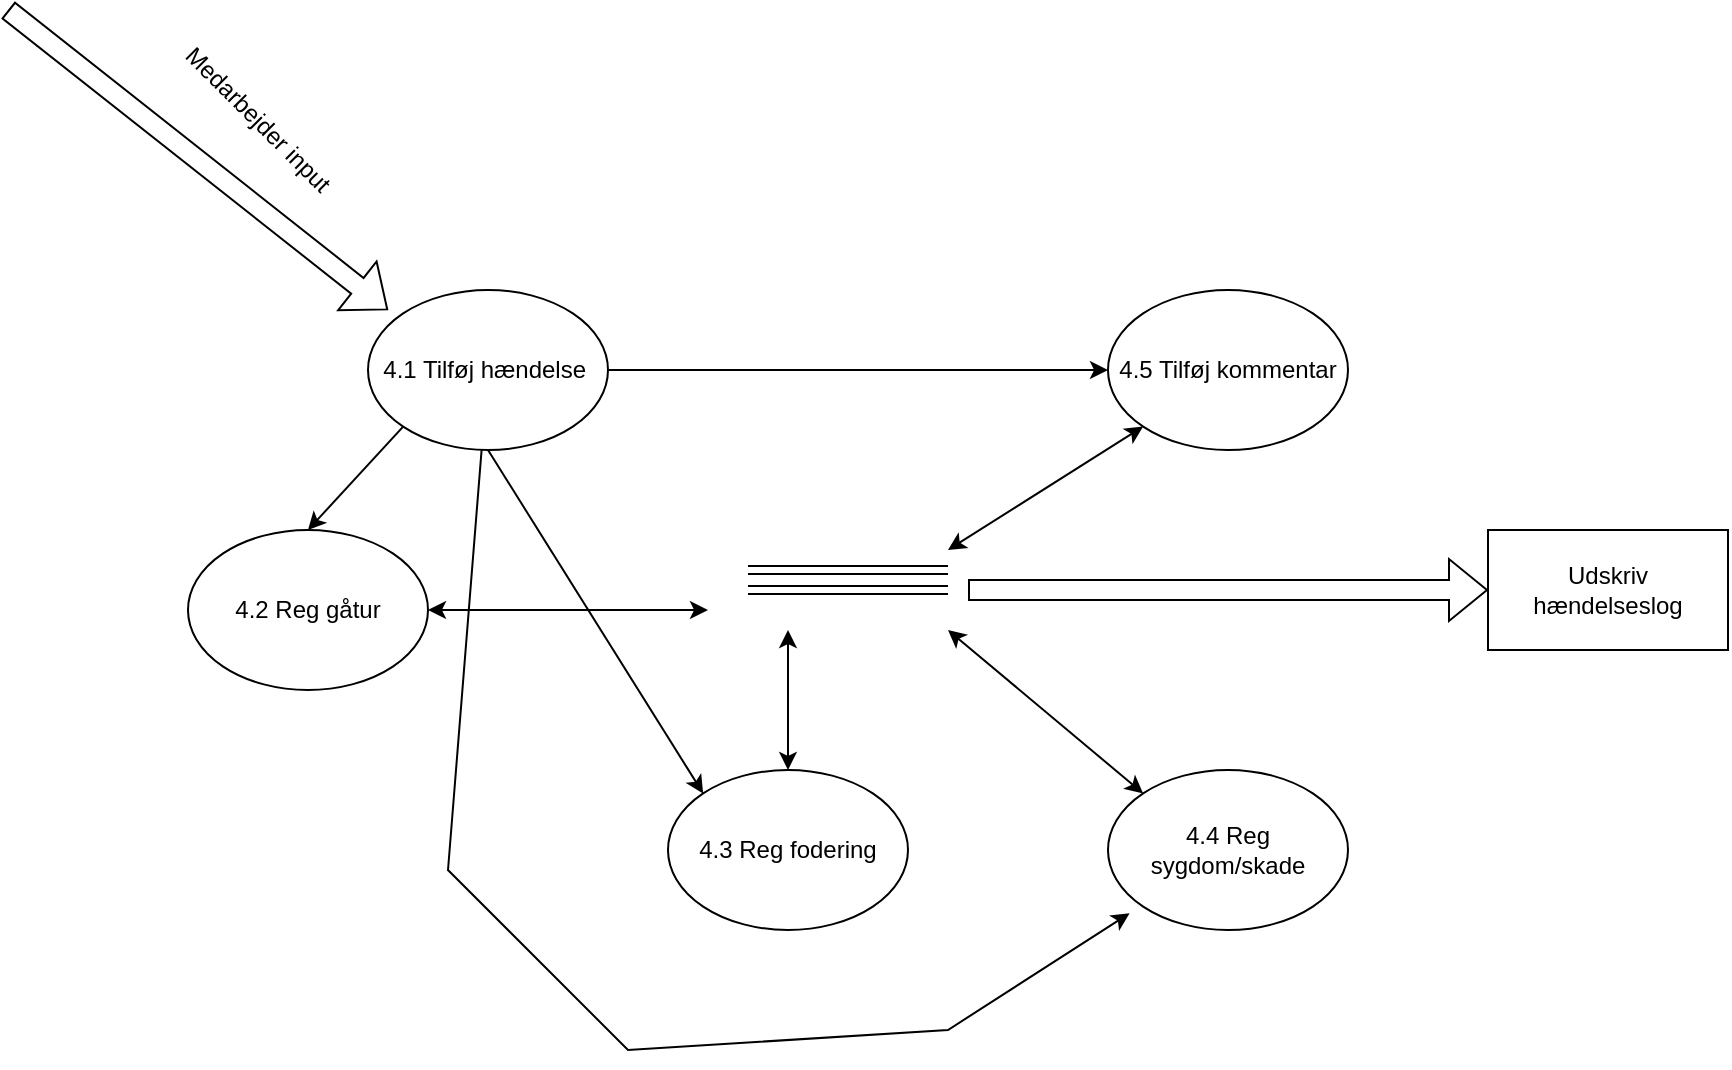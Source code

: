 <mxfile version="24.7.8">
  <diagram name="Side-1" id="-W2MSEmzDMcRjpbInQh2">
    <mxGraphModel dx="1050" dy="621" grid="1" gridSize="10" guides="1" tooltips="1" connect="1" arrows="1" fold="1" page="1" pageScale="1" pageWidth="827" pageHeight="1169" math="0" shadow="0">
      <root>
        <mxCell id="0" />
        <mxCell id="1" parent="0" />
        <mxCell id="xtGVYkkAgxkEw-OWbNdQ-1" value="4.1 Tilføj hændelse&amp;nbsp;" style="ellipse;whiteSpace=wrap;html=1;" vertex="1" parent="1">
          <mxGeometry x="190" y="150" width="120" height="80" as="geometry" />
        </mxCell>
        <mxCell id="xtGVYkkAgxkEw-OWbNdQ-2" value="" style="shape=flexArrow;endArrow=classic;html=1;rounded=0;" edge="1" parent="1">
          <mxGeometry width="50" height="50" relative="1" as="geometry">
            <mxPoint x="10" y="10" as="sourcePoint" />
            <mxPoint x="200" y="160" as="targetPoint" />
          </mxGeometry>
        </mxCell>
        <mxCell id="xtGVYkkAgxkEw-OWbNdQ-3" value="Medarbejder input" style="text;html=1;align=center;verticalAlign=middle;whiteSpace=wrap;rounded=0;rotation=45;" vertex="1" parent="1">
          <mxGeometry x="80" y="50" width="110" height="30" as="geometry" />
        </mxCell>
        <mxCell id="xtGVYkkAgxkEw-OWbNdQ-4" value="4.2 Reg gåtur" style="ellipse;whiteSpace=wrap;html=1;" vertex="1" parent="1">
          <mxGeometry x="100" y="270" width="120" height="80" as="geometry" />
        </mxCell>
        <mxCell id="xtGVYkkAgxkEw-OWbNdQ-5" value="4.3 Reg fodering" style="ellipse;whiteSpace=wrap;html=1;" vertex="1" parent="1">
          <mxGeometry x="340" y="390" width="120" height="80" as="geometry" />
        </mxCell>
        <mxCell id="xtGVYkkAgxkEw-OWbNdQ-6" value="4.4 Reg sygdom/skade" style="ellipse;whiteSpace=wrap;html=1;" vertex="1" parent="1">
          <mxGeometry x="560" y="390" width="120" height="80" as="geometry" />
        </mxCell>
        <mxCell id="xtGVYkkAgxkEw-OWbNdQ-7" value="4.5 Tilføj kommentar" style="ellipse;whiteSpace=wrap;html=1;" vertex="1" parent="1">
          <mxGeometry x="560" y="150" width="120" height="80" as="geometry" />
        </mxCell>
        <mxCell id="xtGVYkkAgxkEw-OWbNdQ-8" value="" style="shape=link;html=1;rounded=0;" edge="1" parent="1">
          <mxGeometry width="100" relative="1" as="geometry">
            <mxPoint x="380" y="290" as="sourcePoint" />
            <mxPoint x="480" y="290" as="targetPoint" />
          </mxGeometry>
        </mxCell>
        <mxCell id="xtGVYkkAgxkEw-OWbNdQ-9" value="" style="shape=link;html=1;rounded=0;" edge="1" parent="1">
          <mxGeometry width="100" relative="1" as="geometry">
            <mxPoint x="380" y="300" as="sourcePoint" />
            <mxPoint x="480" y="300" as="targetPoint" />
          </mxGeometry>
        </mxCell>
        <mxCell id="xtGVYkkAgxkEw-OWbNdQ-10" value="" style="endArrow=classic;startArrow=classic;html=1;rounded=0;exitX=1;exitY=0.5;exitDx=0;exitDy=0;" edge="1" parent="1" source="xtGVYkkAgxkEw-OWbNdQ-4">
          <mxGeometry width="50" height="50" relative="1" as="geometry">
            <mxPoint x="390" y="350" as="sourcePoint" />
            <mxPoint x="360" y="310" as="targetPoint" />
          </mxGeometry>
        </mxCell>
        <mxCell id="xtGVYkkAgxkEw-OWbNdQ-11" value="" style="endArrow=classic;startArrow=classic;html=1;rounded=0;exitX=0.5;exitY=0;exitDx=0;exitDy=0;" edge="1" parent="1" source="xtGVYkkAgxkEw-OWbNdQ-5">
          <mxGeometry width="50" height="50" relative="1" as="geometry">
            <mxPoint x="390" y="350" as="sourcePoint" />
            <mxPoint x="400" y="320" as="targetPoint" />
          </mxGeometry>
        </mxCell>
        <mxCell id="xtGVYkkAgxkEw-OWbNdQ-12" value="" style="endArrow=classic;startArrow=classic;html=1;rounded=0;exitX=0;exitY=0;exitDx=0;exitDy=0;" edge="1" parent="1" source="xtGVYkkAgxkEw-OWbNdQ-6">
          <mxGeometry width="50" height="50" relative="1" as="geometry">
            <mxPoint x="390" y="350" as="sourcePoint" />
            <mxPoint x="480" y="320" as="targetPoint" />
          </mxGeometry>
        </mxCell>
        <mxCell id="xtGVYkkAgxkEw-OWbNdQ-13" value="" style="endArrow=classic;startArrow=classic;html=1;rounded=0;exitX=0;exitY=1;exitDx=0;exitDy=0;" edge="1" parent="1" source="xtGVYkkAgxkEw-OWbNdQ-7">
          <mxGeometry width="50" height="50" relative="1" as="geometry">
            <mxPoint x="390" y="350" as="sourcePoint" />
            <mxPoint x="480" y="280" as="targetPoint" />
          </mxGeometry>
        </mxCell>
        <mxCell id="xtGVYkkAgxkEw-OWbNdQ-14" value="" style="endArrow=classic;html=1;rounded=0;exitX=0;exitY=1;exitDx=0;exitDy=0;entryX=0.5;entryY=0;entryDx=0;entryDy=0;" edge="1" parent="1" source="xtGVYkkAgxkEw-OWbNdQ-1" target="xtGVYkkAgxkEw-OWbNdQ-4">
          <mxGeometry width="50" height="50" relative="1" as="geometry">
            <mxPoint x="390" y="350" as="sourcePoint" />
            <mxPoint x="440" y="300" as="targetPoint" />
          </mxGeometry>
        </mxCell>
        <mxCell id="xtGVYkkAgxkEw-OWbNdQ-15" value="" style="endArrow=classic;html=1;rounded=0;exitX=0.5;exitY=1;exitDx=0;exitDy=0;entryX=0;entryY=0;entryDx=0;entryDy=0;" edge="1" parent="1" source="xtGVYkkAgxkEw-OWbNdQ-1" target="xtGVYkkAgxkEw-OWbNdQ-5">
          <mxGeometry width="50" height="50" relative="1" as="geometry">
            <mxPoint x="390" y="350" as="sourcePoint" />
            <mxPoint x="440" y="300" as="targetPoint" />
          </mxGeometry>
        </mxCell>
        <mxCell id="xtGVYkkAgxkEw-OWbNdQ-16" value="" style="endArrow=classic;html=1;rounded=0;entryX=0.09;entryY=0.895;entryDx=0;entryDy=0;entryPerimeter=0;" edge="1" parent="1" source="xtGVYkkAgxkEw-OWbNdQ-1" target="xtGVYkkAgxkEw-OWbNdQ-6">
          <mxGeometry width="50" height="50" relative="1" as="geometry">
            <mxPoint x="390" y="350" as="sourcePoint" />
            <mxPoint x="560" y="550" as="targetPoint" />
            <Array as="points">
              <mxPoint x="230" y="440" />
              <mxPoint x="320" y="530" />
              <mxPoint x="480" y="520" />
            </Array>
          </mxGeometry>
        </mxCell>
        <mxCell id="xtGVYkkAgxkEw-OWbNdQ-17" value="Udskriv hændelseslog" style="rounded=0;whiteSpace=wrap;html=1;" vertex="1" parent="1">
          <mxGeometry x="750" y="270" width="120" height="60" as="geometry" />
        </mxCell>
        <mxCell id="xtGVYkkAgxkEw-OWbNdQ-18" value="" style="shape=flexArrow;endArrow=classic;html=1;rounded=0;entryX=0;entryY=0.5;entryDx=0;entryDy=0;" edge="1" parent="1" target="xtGVYkkAgxkEw-OWbNdQ-17">
          <mxGeometry width="50" height="50" relative="1" as="geometry">
            <mxPoint x="490" y="300" as="sourcePoint" />
            <mxPoint x="440" y="300" as="targetPoint" />
          </mxGeometry>
        </mxCell>
        <mxCell id="xtGVYkkAgxkEw-OWbNdQ-19" value="" style="endArrow=classic;html=1;rounded=0;exitX=1;exitY=0.5;exitDx=0;exitDy=0;entryX=0;entryY=0.5;entryDx=0;entryDy=0;" edge="1" parent="1" source="xtGVYkkAgxkEw-OWbNdQ-1" target="xtGVYkkAgxkEw-OWbNdQ-7">
          <mxGeometry width="50" height="50" relative="1" as="geometry">
            <mxPoint x="390" y="350" as="sourcePoint" />
            <mxPoint x="440" y="300" as="targetPoint" />
          </mxGeometry>
        </mxCell>
      </root>
    </mxGraphModel>
  </diagram>
</mxfile>
